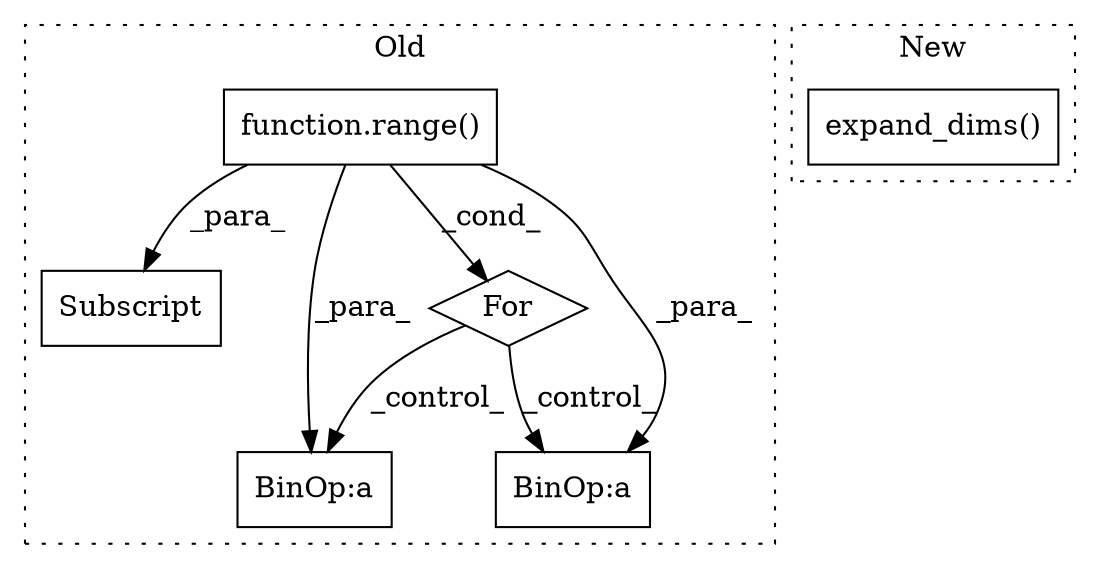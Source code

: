 digraph G {
subgraph cluster0 {
1 [label="function.range()" a="75" s="7273,7295" l="6,1" shape="box"];
3 [label="Subscript" a="63" s="7437,0" l="14,0" shape="box"];
4 [label="For" a="107" s="7264,7296" l="4,15" shape="diamond"];
5 [label="BinOp:a" a="82" s="7346" l="1" shape="box"];
6 [label="BinOp:a" a="82" s="7522" l="1" shape="box"];
label = "Old";
style="dotted";
}
subgraph cluster1 {
2 [label="expand_dims()" a="75" s="9012,9038" l="15,1" shape="box"];
label = "New";
style="dotted";
}
1 -> 3 [label="_para_"];
1 -> 6 [label="_para_"];
1 -> 4 [label="_cond_"];
1 -> 5 [label="_para_"];
4 -> 5 [label="_control_"];
4 -> 6 [label="_control_"];
}
